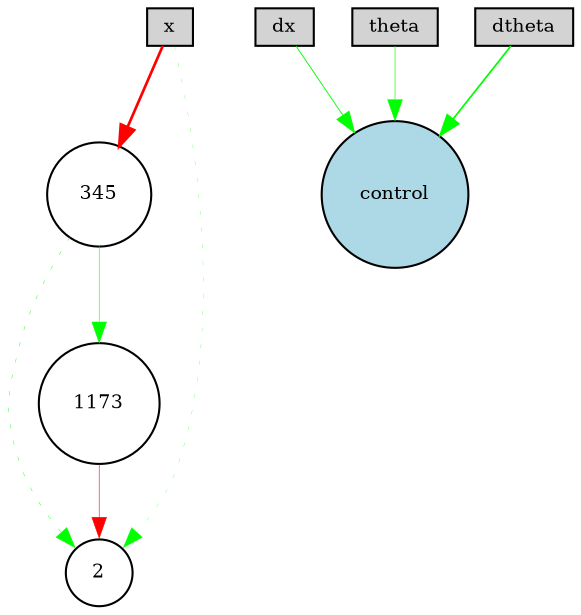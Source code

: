digraph {
	node [fontsize=9 height=0.2 shape=circle width=0.2]
	x [fillcolor=lightgray shape=box style=filled]
	dx [fillcolor=lightgray shape=box style=filled]
	theta [fillcolor=lightgray shape=box style=filled]
	dtheta [fillcolor=lightgray shape=box style=filled]
	control [fillcolor=lightblue style=filled]
	345 [fillcolor=white style=filled]
	2 [fillcolor=white style=filled]
	1173 [fillcolor=white style=filled]
	x -> 2 [color=green penwidth=0.10967170062716528 style=dotted]
	theta -> control [color=green penwidth=0.32010585611676523 style=solid]
	x -> 345 [color=red penwidth=1.2921959192145132 style=solid]
	345 -> 2 [color=green penwidth=0.19382342735466587 style=dotted]
	dtheta -> control [color=green penwidth=0.8254666238642173 style=solid]
	345 -> 1173 [color=green penwidth=0.2547956969189376 style=solid]
	1173 -> 2 [color=red penwidth=0.2721704025968524 style=solid]
	dx -> control [color=green penwidth=0.4324724300419206 style=solid]
}
